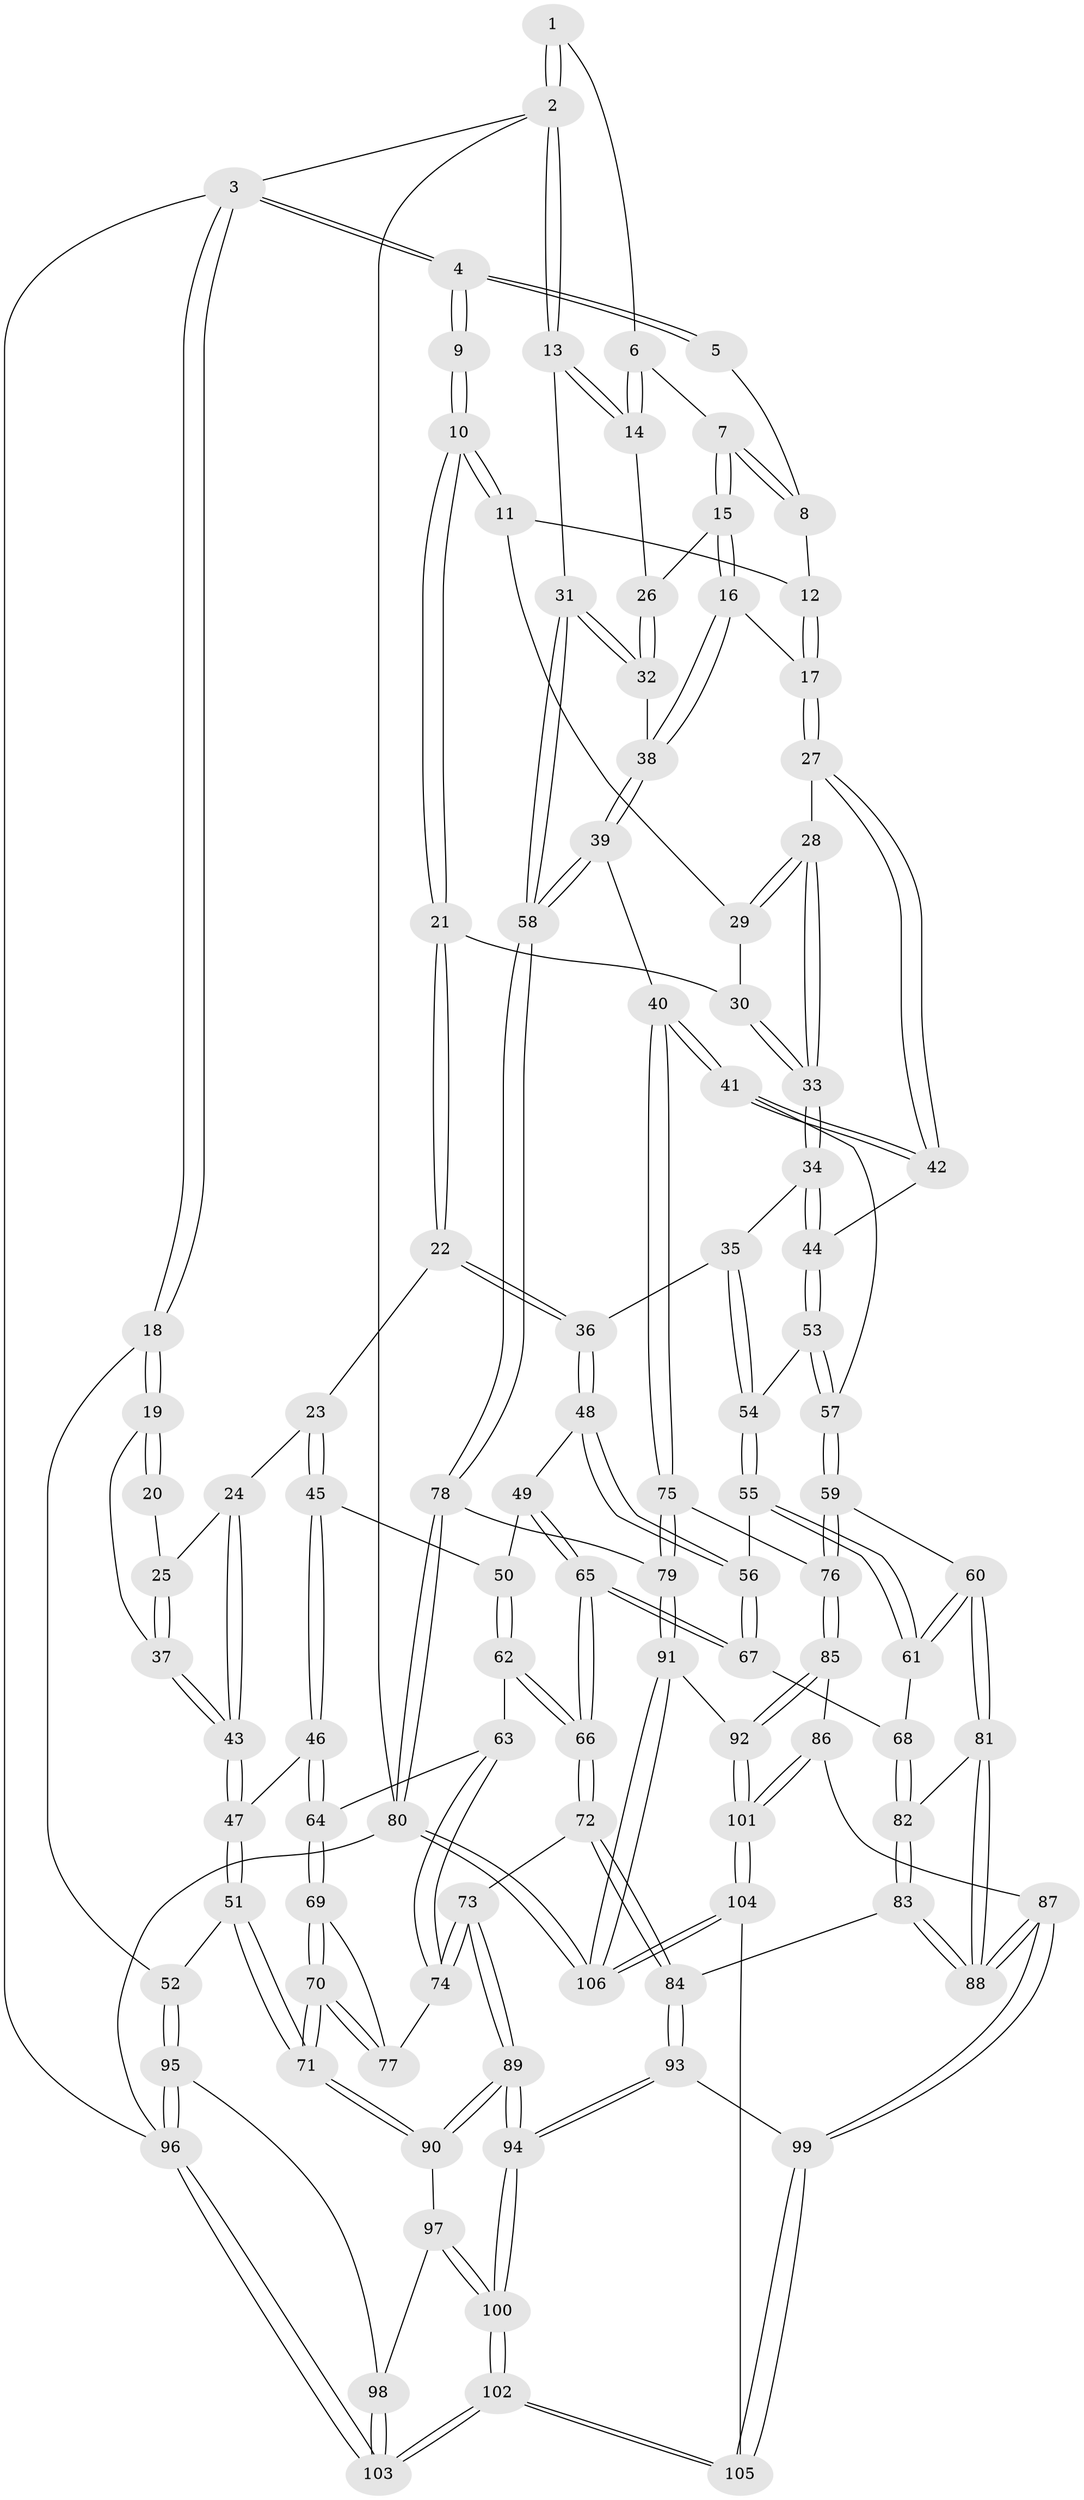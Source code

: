 // Generated by graph-tools (version 1.1) at 2025/00/03/09/25 05:00:16]
// undirected, 106 vertices, 262 edges
graph export_dot {
graph [start="1"]
  node [color=gray90,style=filled];
  1 [pos="+1+0"];
  2 [pos="+1+0"];
  3 [pos="+0+0"];
  4 [pos="+0.417935949843718+0"];
  5 [pos="+0.8748706922423766+0"];
  6 [pos="+0.9431377796676818+0.15454474935546125"];
  7 [pos="+0.8843771135628625+0.16061123599454907"];
  8 [pos="+0.8373919078363284+0.07814180851698498"];
  9 [pos="+0.41824851846116373+0"];
  10 [pos="+0.4777428269341109+0.07594644015809118"];
  11 [pos="+0.6050272722132236+0.14034618934670604"];
  12 [pos="+0.6475129112659407+0.14205352391129336"];
  13 [pos="+1+0.16960955721820348"];
  14 [pos="+1+0.17149645716678796"];
  15 [pos="+0.860705018991539+0.2530399287543307"];
  16 [pos="+0.8301745650481676+0.2875140769200019"];
  17 [pos="+0.8262272531076534+0.28856887726975206"];
  18 [pos="+0+0.14111461117841326"];
  19 [pos="+0+0.18967815292157691"];
  20 [pos="+0.32326190997006354+0.06735260111678068"];
  21 [pos="+0.46760191010348473+0.21669598362661768"];
  22 [pos="+0.452716958283064+0.3051465148713619"];
  23 [pos="+0.32051764090186813+0.3535986781435327"];
  24 [pos="+0.24213773969808988+0.3125834736243767"];
  25 [pos="+0.23227239090072668+0.26946442345747"];
  26 [pos="+0.9403446006519975+0.28089032165670746"];
  27 [pos="+0.7800067801332292+0.32138643378148773"];
  28 [pos="+0.7176391522789632+0.3188837082849032"];
  29 [pos="+0.6295356189173315+0.21070934826728172"];
  30 [pos="+0.6171903740350526+0.32413410147936156"];
  31 [pos="+1+0.4284446809279027"];
  32 [pos="+1+0.3874854420300314"];
  33 [pos="+0.6266731824744798+0.36970186605372773"];
  34 [pos="+0.6127420517591724+0.39241254488996197"];
  35 [pos="+0.5941462354034204+0.3950743085253182"];
  36 [pos="+0.48945836518241115+0.37708709854743444"];
  37 [pos="+0+0.21283462806630307"];
  38 [pos="+0.8915867556419165+0.38811914768953737"];
  39 [pos="+0.862258314641808+0.5504882528519157"];
  40 [pos="+0.8377777346331374+0.5592956307412867"];
  41 [pos="+0.8059071023351267+0.546375843311726"];
  42 [pos="+0.7567245161607069+0.4372643935817071"];
  43 [pos="+0.14469804167516462+0.43199551318108353"];
  44 [pos="+0.6419570523647543+0.4248292839414503"];
  45 [pos="+0.32320531078726084+0.4190135329567229"];
  46 [pos="+0.15114682107816374+0.5200779909848298"];
  47 [pos="+0.14765245920988068+0.5182479483682525"];
  48 [pos="+0.4439686851093229+0.4996852935578805"];
  49 [pos="+0.4095856762374613+0.5060315149299601"];
  50 [pos="+0.3928130098621667+0.5071849492858376"];
  51 [pos="+0.04994400710301224+0.5562656805416969"];
  52 [pos="+0+0.5913004113168384"];
  53 [pos="+0.6495051932684708+0.5109065977707292"];
  54 [pos="+0.560758511770745+0.5274436553505999"];
  55 [pos="+0.5235733719781233+0.555049546218616"];
  56 [pos="+0.4915233325018029+0.5431576178990695"];
  57 [pos="+0.7062724097547314+0.5650164991005863"];
  58 [pos="+1+0.5826194917990287"];
  59 [pos="+0.615814087986977+0.6688892178407355"];
  60 [pos="+0.6152066606237012+0.6688361068467302"];
  61 [pos="+0.542912740937892+0.5858239967045883"];
  62 [pos="+0.3034188055609053+0.5768724342747452"];
  63 [pos="+0.2766208679677725+0.5770732504743034"];
  64 [pos="+0.19424702047499448+0.5584335813557934"];
  65 [pos="+0.4113497112520815+0.6932877397232493"];
  66 [pos="+0.38910402466354627+0.6983409423893203"];
  67 [pos="+0.4199299234053662+0.6924990539898861"];
  68 [pos="+0.4477901414807937+0.7020739759763526"];
  69 [pos="+0.19145621829929985+0.6194923521672344"];
  70 [pos="+0.14766617875052698+0.7664082569057461"];
  71 [pos="+0.13333736068964766+0.7778448472030274"];
  72 [pos="+0.3725269301024006+0.7213097981066792"];
  73 [pos="+0.2977914203030634+0.7576337446146393"];
  74 [pos="+0.27561423146725816+0.7470064419034478"];
  75 [pos="+0.8182498903385576+0.7165686947216956"];
  76 [pos="+0.6284042501069164+0.682427185559584"];
  77 [pos="+0.2740739688113855+0.7468117324809174"];
  78 [pos="+1+0.6475960595420195"];
  79 [pos="+0.8447728124391637+0.8051379150036746"];
  80 [pos="+1+1"];
  81 [pos="+0.5334988558586706+0.7267633895869628"];
  82 [pos="+0.4680902482665948+0.7128834001356932"];
  83 [pos="+0.4512123520471079+0.8147627785085308"];
  84 [pos="+0.4124122411270293+0.8233733195313763"];
  85 [pos="+0.6742562306183677+0.8279728000279903"];
  86 [pos="+0.635637154270353+0.8485828626710755"];
  87 [pos="+0.5446965933765588+0.8539354997156637"];
  88 [pos="+0.5372484398912837+0.8402285372976237"];
  89 [pos="+0.30076258383213156+0.8751967263015367"];
  90 [pos="+0.12159174882243431+0.7945640266953451"];
  91 [pos="+0.8286745780253948+0.8521092777162825"];
  92 [pos="+0.7605958295116132+0.8480025987910412"];
  93 [pos="+0.378767136802038+0.8874980864338512"];
  94 [pos="+0.3209550099164295+0.9236777547147229"];
  95 [pos="+0+0.771474898570878"];
  96 [pos="+0+1"];
  97 [pos="+0.10877009394984109+0.8046146801856249"];
  98 [pos="+0.08478134126063983+0.8146013313352973"];
  99 [pos="+0.5212387386837564+0.9053733491244362"];
  100 [pos="+0.29427667498452525+1"];
  101 [pos="+0.6372607467964595+0.9885742753972556"];
  102 [pos="+0.2755939224738047+1"];
  103 [pos="+0.14983868811727144+1"];
  104 [pos="+0.5857507971090905+1"];
  105 [pos="+0.5486588381332653+1"];
  106 [pos="+1+1"];
  1 -- 2;
  1 -- 2;
  1 -- 6;
  2 -- 3;
  2 -- 13;
  2 -- 13;
  2 -- 80;
  3 -- 4;
  3 -- 4;
  3 -- 18;
  3 -- 18;
  3 -- 96;
  4 -- 5;
  4 -- 5;
  4 -- 9;
  4 -- 9;
  5 -- 8;
  6 -- 7;
  6 -- 14;
  6 -- 14;
  7 -- 8;
  7 -- 8;
  7 -- 15;
  7 -- 15;
  8 -- 12;
  9 -- 10;
  9 -- 10;
  10 -- 11;
  10 -- 11;
  10 -- 21;
  10 -- 21;
  11 -- 12;
  11 -- 29;
  12 -- 17;
  12 -- 17;
  13 -- 14;
  13 -- 14;
  13 -- 31;
  14 -- 26;
  15 -- 16;
  15 -- 16;
  15 -- 26;
  16 -- 17;
  16 -- 38;
  16 -- 38;
  17 -- 27;
  17 -- 27;
  18 -- 19;
  18 -- 19;
  18 -- 52;
  19 -- 20;
  19 -- 20;
  19 -- 37;
  20 -- 25;
  21 -- 22;
  21 -- 22;
  21 -- 30;
  22 -- 23;
  22 -- 36;
  22 -- 36;
  23 -- 24;
  23 -- 45;
  23 -- 45;
  24 -- 25;
  24 -- 43;
  24 -- 43;
  25 -- 37;
  25 -- 37;
  26 -- 32;
  26 -- 32;
  27 -- 28;
  27 -- 42;
  27 -- 42;
  28 -- 29;
  28 -- 29;
  28 -- 33;
  28 -- 33;
  29 -- 30;
  30 -- 33;
  30 -- 33;
  31 -- 32;
  31 -- 32;
  31 -- 58;
  31 -- 58;
  32 -- 38;
  33 -- 34;
  33 -- 34;
  34 -- 35;
  34 -- 44;
  34 -- 44;
  35 -- 36;
  35 -- 54;
  35 -- 54;
  36 -- 48;
  36 -- 48;
  37 -- 43;
  37 -- 43;
  38 -- 39;
  38 -- 39;
  39 -- 40;
  39 -- 58;
  39 -- 58;
  40 -- 41;
  40 -- 41;
  40 -- 75;
  40 -- 75;
  41 -- 42;
  41 -- 42;
  41 -- 57;
  42 -- 44;
  43 -- 47;
  43 -- 47;
  44 -- 53;
  44 -- 53;
  45 -- 46;
  45 -- 46;
  45 -- 50;
  46 -- 47;
  46 -- 64;
  46 -- 64;
  47 -- 51;
  47 -- 51;
  48 -- 49;
  48 -- 56;
  48 -- 56;
  49 -- 50;
  49 -- 65;
  49 -- 65;
  50 -- 62;
  50 -- 62;
  51 -- 52;
  51 -- 71;
  51 -- 71;
  52 -- 95;
  52 -- 95;
  53 -- 54;
  53 -- 57;
  53 -- 57;
  54 -- 55;
  54 -- 55;
  55 -- 56;
  55 -- 61;
  55 -- 61;
  56 -- 67;
  56 -- 67;
  57 -- 59;
  57 -- 59;
  58 -- 78;
  58 -- 78;
  59 -- 60;
  59 -- 76;
  59 -- 76;
  60 -- 61;
  60 -- 61;
  60 -- 81;
  60 -- 81;
  61 -- 68;
  62 -- 63;
  62 -- 66;
  62 -- 66;
  63 -- 64;
  63 -- 74;
  63 -- 74;
  64 -- 69;
  64 -- 69;
  65 -- 66;
  65 -- 66;
  65 -- 67;
  65 -- 67;
  66 -- 72;
  66 -- 72;
  67 -- 68;
  68 -- 82;
  68 -- 82;
  69 -- 70;
  69 -- 70;
  69 -- 77;
  70 -- 71;
  70 -- 71;
  70 -- 77;
  70 -- 77;
  71 -- 90;
  71 -- 90;
  72 -- 73;
  72 -- 84;
  72 -- 84;
  73 -- 74;
  73 -- 74;
  73 -- 89;
  73 -- 89;
  74 -- 77;
  75 -- 76;
  75 -- 79;
  75 -- 79;
  76 -- 85;
  76 -- 85;
  78 -- 79;
  78 -- 80;
  78 -- 80;
  79 -- 91;
  79 -- 91;
  80 -- 106;
  80 -- 106;
  80 -- 96;
  81 -- 82;
  81 -- 88;
  81 -- 88;
  82 -- 83;
  82 -- 83;
  83 -- 84;
  83 -- 88;
  83 -- 88;
  84 -- 93;
  84 -- 93;
  85 -- 86;
  85 -- 92;
  85 -- 92;
  86 -- 87;
  86 -- 101;
  86 -- 101;
  87 -- 88;
  87 -- 88;
  87 -- 99;
  87 -- 99;
  89 -- 90;
  89 -- 90;
  89 -- 94;
  89 -- 94;
  90 -- 97;
  91 -- 92;
  91 -- 106;
  91 -- 106;
  92 -- 101;
  92 -- 101;
  93 -- 94;
  93 -- 94;
  93 -- 99;
  94 -- 100;
  94 -- 100;
  95 -- 96;
  95 -- 96;
  95 -- 98;
  96 -- 103;
  96 -- 103;
  97 -- 98;
  97 -- 100;
  97 -- 100;
  98 -- 103;
  98 -- 103;
  99 -- 105;
  99 -- 105;
  100 -- 102;
  100 -- 102;
  101 -- 104;
  101 -- 104;
  102 -- 103;
  102 -- 103;
  102 -- 105;
  102 -- 105;
  104 -- 105;
  104 -- 106;
  104 -- 106;
}
